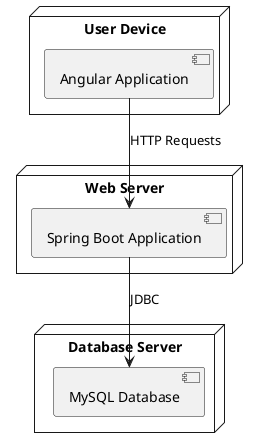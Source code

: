 @startuml
node "User Device" {
  [Angular Application]
}

node "Web Server" {
  [Spring Boot Application]
}

node "Database Server" {
  [MySQL Database]
}

[Angular Application] --> "Spring Boot Application" : HTTP Requests
"Spring Boot Application" --> "MySQL Database" : JDBC
@enduml
